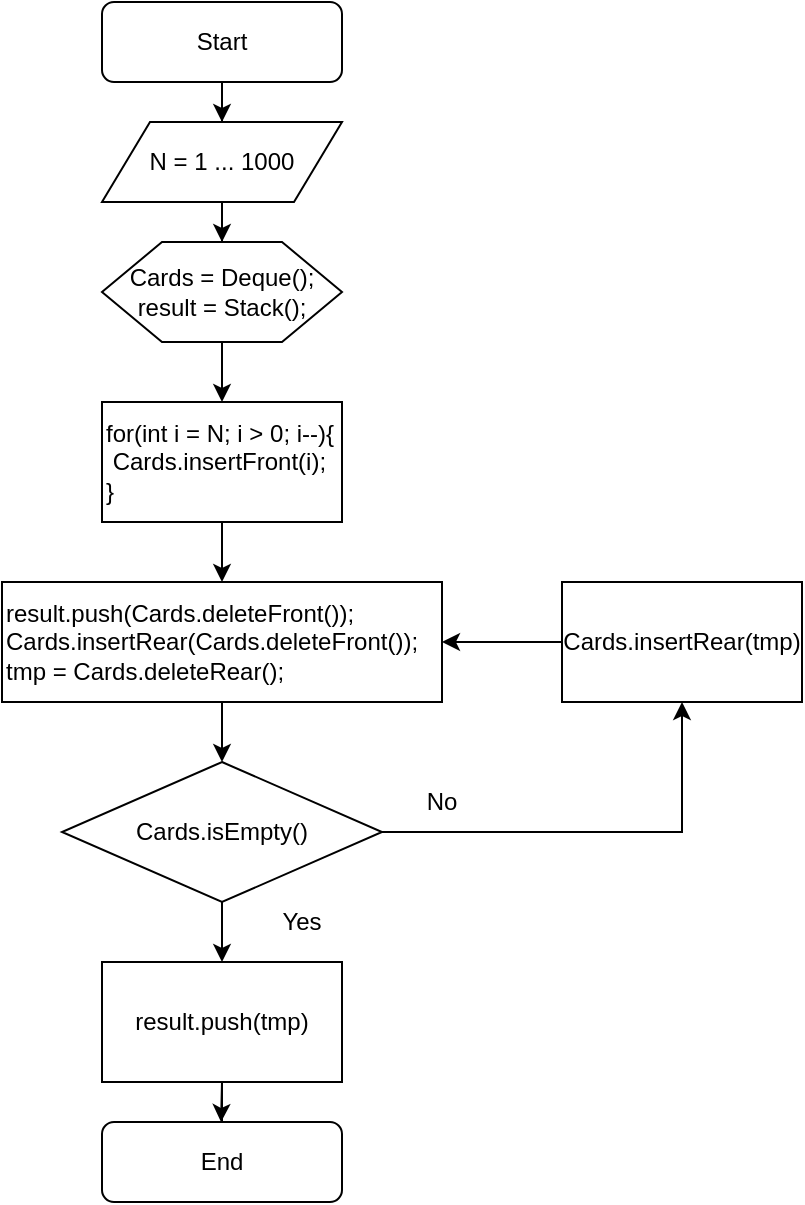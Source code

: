 <mxfile version="12.5.1" type="device"><diagram id="C5RBs43oDa-KdzZeNtuy" name="Page-1"><mxGraphModel dx="1384" dy="625" grid="1" gridSize="10" guides="1" tooltips="1" connect="1" arrows="1" fold="1" page="1" pageScale="1" pageWidth="827" pageHeight="1169" math="0" shadow="0"><root><mxCell id="WIyWlLk6GJQsqaUBKTNV-0"/><mxCell id="WIyWlLk6GJQsqaUBKTNV-1" parent="WIyWlLk6GJQsqaUBKTNV-0"/><mxCell id="ILreFHBfEkryClgMOv9m-6" value="" style="edgeStyle=orthogonalEdgeStyle;rounded=0;orthogonalLoop=1;jettySize=auto;html=1;" edge="1" parent="WIyWlLk6GJQsqaUBKTNV-1" source="ILreFHBfEkryClgMOv9m-0" target="ILreFHBfEkryClgMOv9m-1"><mxGeometry relative="1" as="geometry"/></mxCell><mxCell id="ILreFHBfEkryClgMOv9m-0" value="Start" style="rounded=1;whiteSpace=wrap;html=1;" vertex="1" parent="WIyWlLk6GJQsqaUBKTNV-1"><mxGeometry x="180" y="80" width="120" height="40" as="geometry"/></mxCell><mxCell id="ILreFHBfEkryClgMOv9m-7" value="" style="edgeStyle=orthogonalEdgeStyle;rounded=0;orthogonalLoop=1;jettySize=auto;html=1;" edge="1" parent="WIyWlLk6GJQsqaUBKTNV-1" source="ILreFHBfEkryClgMOv9m-1" target="ILreFHBfEkryClgMOv9m-2"><mxGeometry relative="1" as="geometry"/></mxCell><mxCell id="ILreFHBfEkryClgMOv9m-1" value="N = 1 ... 1000&lt;br&gt;" style="shape=parallelogram;perimeter=parallelogramPerimeter;whiteSpace=wrap;html=1;" vertex="1" parent="WIyWlLk6GJQsqaUBKTNV-1"><mxGeometry x="180" y="140" width="120" height="40" as="geometry"/></mxCell><mxCell id="ILreFHBfEkryClgMOv9m-10" value="" style="edgeStyle=orthogonalEdgeStyle;rounded=0;orthogonalLoop=1;jettySize=auto;html=1;" edge="1" parent="WIyWlLk6GJQsqaUBKTNV-1" source="ILreFHBfEkryClgMOv9m-2" target="ILreFHBfEkryClgMOv9m-8"><mxGeometry relative="1" as="geometry"/></mxCell><mxCell id="ILreFHBfEkryClgMOv9m-2" value="Cards = Deque();&lt;br&gt;result = Stack();" style="shape=hexagon;perimeter=hexagonPerimeter2;whiteSpace=wrap;html=1;" vertex="1" parent="WIyWlLk6GJQsqaUBKTNV-1"><mxGeometry x="180" y="200" width="120" height="50" as="geometry"/></mxCell><mxCell id="ILreFHBfEkryClgMOv9m-12" value="" style="edgeStyle=orthogonalEdgeStyle;rounded=0;orthogonalLoop=1;jettySize=auto;html=1;" edge="1" parent="WIyWlLk6GJQsqaUBKTNV-1" source="ILreFHBfEkryClgMOv9m-8" target="ILreFHBfEkryClgMOv9m-11"><mxGeometry relative="1" as="geometry"/></mxCell><mxCell id="ILreFHBfEkryClgMOv9m-8" value="for(int i = N; i &amp;gt; 0; i--){&lt;br&gt;&amp;nbsp;Cards.insertFront(i);&lt;br&gt;}" style="rounded=0;whiteSpace=wrap;html=1;align=left;" vertex="1" parent="WIyWlLk6GJQsqaUBKTNV-1"><mxGeometry x="180" y="280" width="120" height="60" as="geometry"/></mxCell><mxCell id="ILreFHBfEkryClgMOv9m-16" value="" style="edgeStyle=orthogonalEdgeStyle;rounded=0;orthogonalLoop=1;jettySize=auto;html=1;" edge="1" parent="WIyWlLk6GJQsqaUBKTNV-1" source="ILreFHBfEkryClgMOv9m-11" target="ILreFHBfEkryClgMOv9m-15"><mxGeometry relative="1" as="geometry"/></mxCell><mxCell id="ILreFHBfEkryClgMOv9m-11" value="result.push(Cards.deleteFront());&lt;br&gt;Cards.insertRear(Cards.deleteFront());&lt;br&gt;tmp = Cards.deleteRear();" style="rounded=0;whiteSpace=wrap;html=1;align=left;" vertex="1" parent="WIyWlLk6GJQsqaUBKTNV-1"><mxGeometry x="130" y="370" width="220" height="60" as="geometry"/></mxCell><mxCell id="ILreFHBfEkryClgMOv9m-18" value="" style="edgeStyle=orthogonalEdgeStyle;rounded=0;orthogonalLoop=1;jettySize=auto;html=1;" edge="1" parent="WIyWlLk6GJQsqaUBKTNV-1" source="ILreFHBfEkryClgMOv9m-15" target="ILreFHBfEkryClgMOv9m-17"><mxGeometry relative="1" as="geometry"/></mxCell><mxCell id="ILreFHBfEkryClgMOv9m-20" value="" style="edgeStyle=orthogonalEdgeStyle;rounded=0;orthogonalLoop=1;jettySize=auto;html=1;" edge="1" parent="WIyWlLk6GJQsqaUBKTNV-1" source="ILreFHBfEkryClgMOv9m-15" target="ILreFHBfEkryClgMOv9m-19"><mxGeometry relative="1" as="geometry"/></mxCell><mxCell id="ILreFHBfEkryClgMOv9m-15" value="Cards.isEmpty()" style="rhombus;whiteSpace=wrap;html=1;align=center;" vertex="1" parent="WIyWlLk6GJQsqaUBKTNV-1"><mxGeometry x="160" y="460" width="160" height="70" as="geometry"/></mxCell><mxCell id="ILreFHBfEkryClgMOv9m-25" value="" style="edgeStyle=orthogonalEdgeStyle;rounded=0;orthogonalLoop=1;jettySize=auto;html=1;" edge="1" parent="WIyWlLk6GJQsqaUBKTNV-1" source="ILreFHBfEkryClgMOv9m-17"><mxGeometry relative="1" as="geometry"><mxPoint x="239.529" y="640" as="targetPoint"/></mxGeometry></mxCell><mxCell id="ILreFHBfEkryClgMOv9m-17" value="result.push(tmp)" style="rounded=0;whiteSpace=wrap;html=1;align=center;" vertex="1" parent="WIyWlLk6GJQsqaUBKTNV-1"><mxGeometry x="180" y="560" width="120" height="60" as="geometry"/></mxCell><mxCell id="ILreFHBfEkryClgMOv9m-21" value="" style="edgeStyle=orthogonalEdgeStyle;rounded=0;orthogonalLoop=1;jettySize=auto;html=1;" edge="1" parent="WIyWlLk6GJQsqaUBKTNV-1" source="ILreFHBfEkryClgMOv9m-19" target="ILreFHBfEkryClgMOv9m-11"><mxGeometry relative="1" as="geometry"/></mxCell><mxCell id="ILreFHBfEkryClgMOv9m-19" value="Cards.insertRear(tmp)" style="rounded=0;whiteSpace=wrap;html=1;align=center;" vertex="1" parent="WIyWlLk6GJQsqaUBKTNV-1"><mxGeometry x="410" y="370" width="120" height="60" as="geometry"/></mxCell><mxCell id="ILreFHBfEkryClgMOv9m-22" value="No" style="text;html=1;strokeColor=none;fillColor=none;align=center;verticalAlign=middle;whiteSpace=wrap;rounded=0;" vertex="1" parent="WIyWlLk6GJQsqaUBKTNV-1"><mxGeometry x="330" y="470" width="40" height="20" as="geometry"/></mxCell><mxCell id="ILreFHBfEkryClgMOv9m-23" value="Yes" style="text;html=1;strokeColor=none;fillColor=none;align=center;verticalAlign=middle;whiteSpace=wrap;rounded=0;" vertex="1" parent="WIyWlLk6GJQsqaUBKTNV-1"><mxGeometry x="260" y="530" width="40" height="20" as="geometry"/></mxCell><mxCell id="ILreFHBfEkryClgMOv9m-24" value="End" style="rounded=1;whiteSpace=wrap;html=1;align=center;" vertex="1" parent="WIyWlLk6GJQsqaUBKTNV-1"><mxGeometry x="180" y="640" width="120" height="40" as="geometry"/></mxCell></root></mxGraphModel></diagram></mxfile>